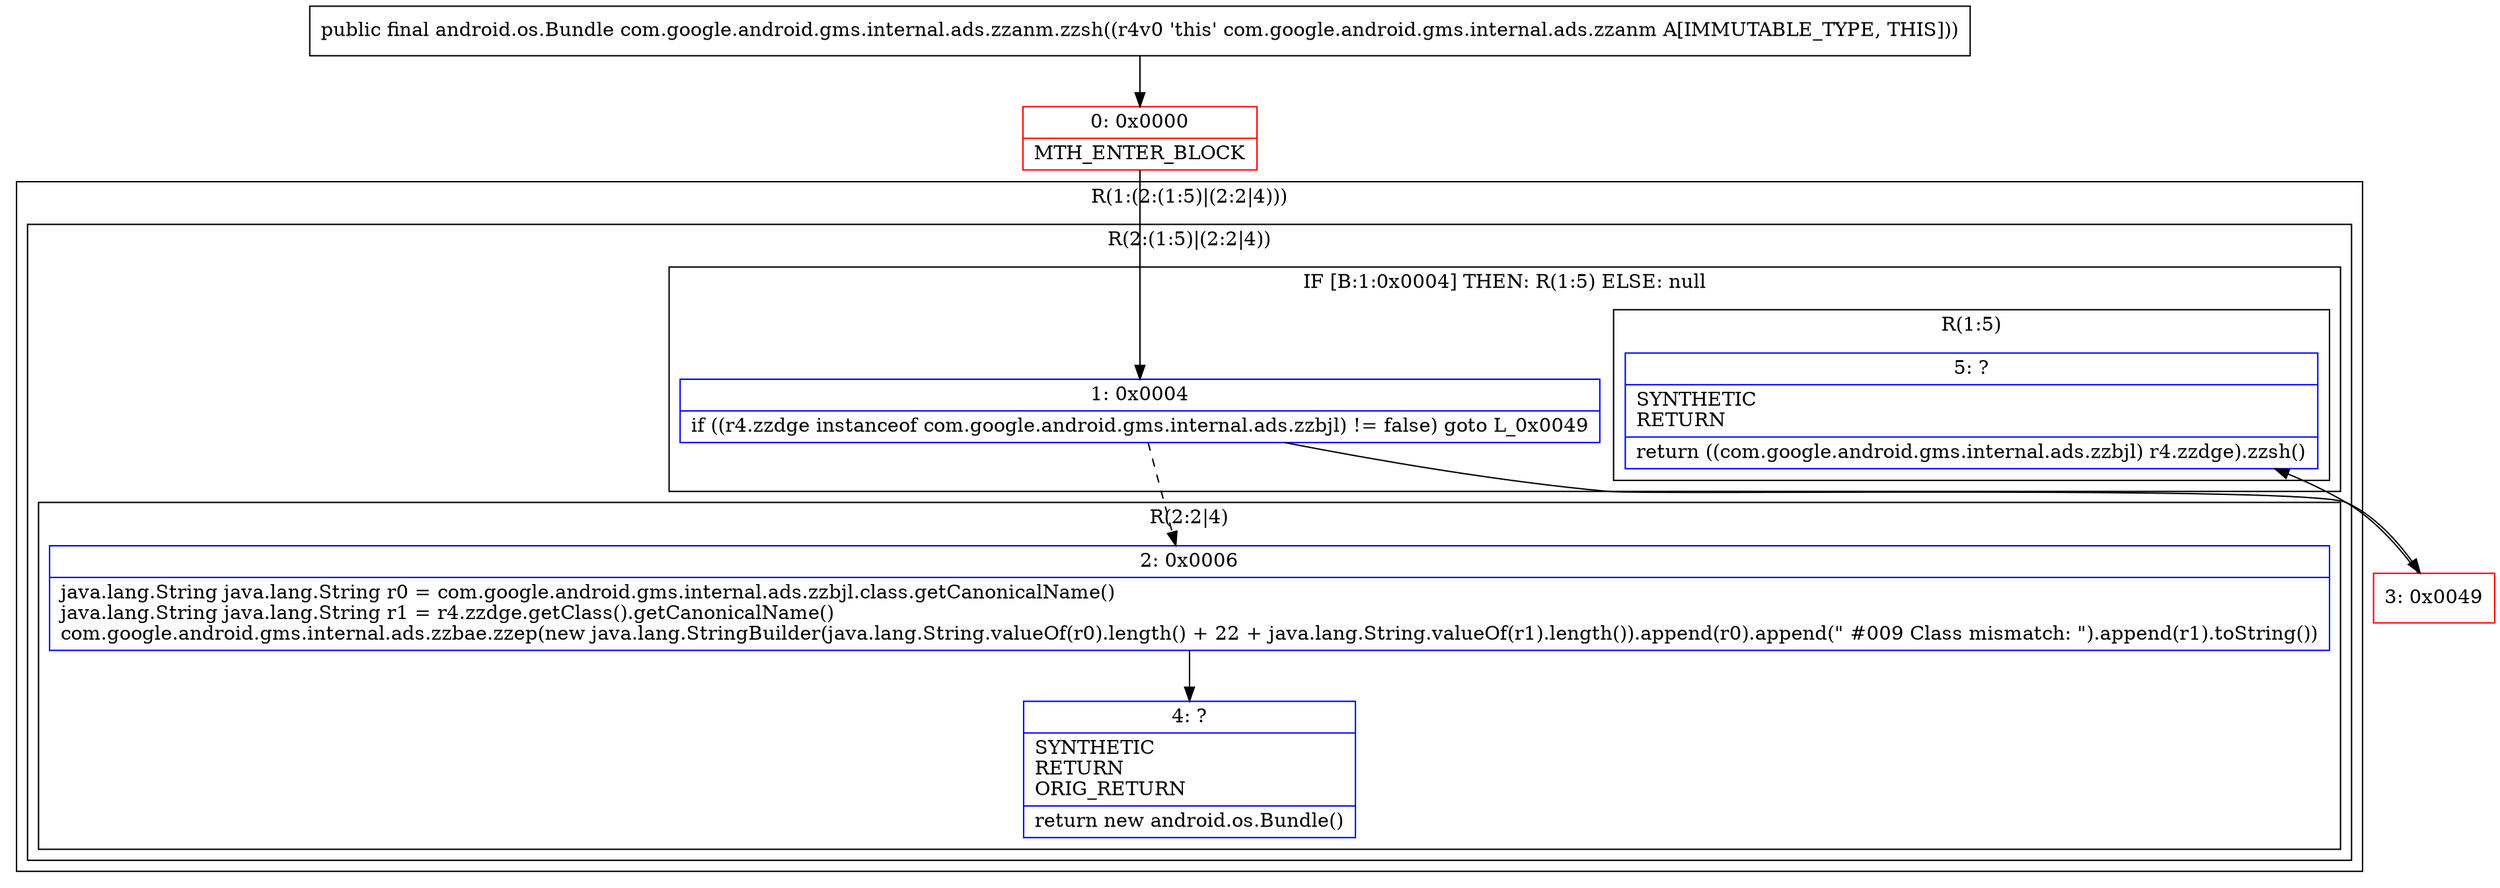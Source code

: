 digraph "CFG forcom.google.android.gms.internal.ads.zzanm.zzsh()Landroid\/os\/Bundle;" {
subgraph cluster_Region_1132366130 {
label = "R(1:(2:(1:5)|(2:2|4)))";
node [shape=record,color=blue];
subgraph cluster_Region_690114846 {
label = "R(2:(1:5)|(2:2|4))";
node [shape=record,color=blue];
subgraph cluster_IfRegion_411419146 {
label = "IF [B:1:0x0004] THEN: R(1:5) ELSE: null";
node [shape=record,color=blue];
Node_1 [shape=record,label="{1\:\ 0x0004|if ((r4.zzdge instanceof com.google.android.gms.internal.ads.zzbjl) != false) goto L_0x0049\l}"];
subgraph cluster_Region_1579418644 {
label = "R(1:5)";
node [shape=record,color=blue];
Node_5 [shape=record,label="{5\:\ ?|SYNTHETIC\lRETURN\l|return ((com.google.android.gms.internal.ads.zzbjl) r4.zzdge).zzsh()\l}"];
}
}
subgraph cluster_Region_60322071 {
label = "R(2:2|4)";
node [shape=record,color=blue];
Node_2 [shape=record,label="{2\:\ 0x0006|java.lang.String java.lang.String r0 = com.google.android.gms.internal.ads.zzbjl.class.getCanonicalName()\ljava.lang.String java.lang.String r1 = r4.zzdge.getClass().getCanonicalName()\lcom.google.android.gms.internal.ads.zzbae.zzep(new java.lang.StringBuilder(java.lang.String.valueOf(r0).length() + 22 + java.lang.String.valueOf(r1).length()).append(r0).append(\" #009 Class mismatch: \").append(r1).toString())\l}"];
Node_4 [shape=record,label="{4\:\ ?|SYNTHETIC\lRETURN\lORIG_RETURN\l|return new android.os.Bundle()\l}"];
}
}
}
Node_0 [shape=record,color=red,label="{0\:\ 0x0000|MTH_ENTER_BLOCK\l}"];
Node_3 [shape=record,color=red,label="{3\:\ 0x0049}"];
MethodNode[shape=record,label="{public final android.os.Bundle com.google.android.gms.internal.ads.zzanm.zzsh((r4v0 'this' com.google.android.gms.internal.ads.zzanm A[IMMUTABLE_TYPE, THIS])) }"];
MethodNode -> Node_0;
Node_1 -> Node_2[style=dashed];
Node_1 -> Node_3;
Node_2 -> Node_4;
Node_0 -> Node_1;
Node_3 -> Node_5;
}

